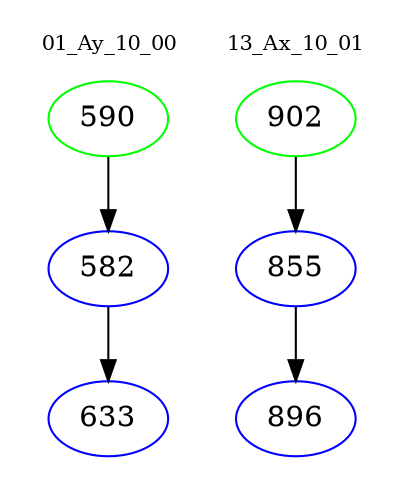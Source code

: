 digraph{
subgraph cluster_0 {
color = white
label = "01_Ay_10_00";
fontsize=10;
T0_590 [label="590", color="green"]
T0_590 -> T0_582 [color="black"]
T0_582 [label="582", color="blue"]
T0_582 -> T0_633 [color="black"]
T0_633 [label="633", color="blue"]
}
subgraph cluster_1 {
color = white
label = "13_Ax_10_01";
fontsize=10;
T1_902 [label="902", color="green"]
T1_902 -> T1_855 [color="black"]
T1_855 [label="855", color="blue"]
T1_855 -> T1_896 [color="black"]
T1_896 [label="896", color="blue"]
}
}
